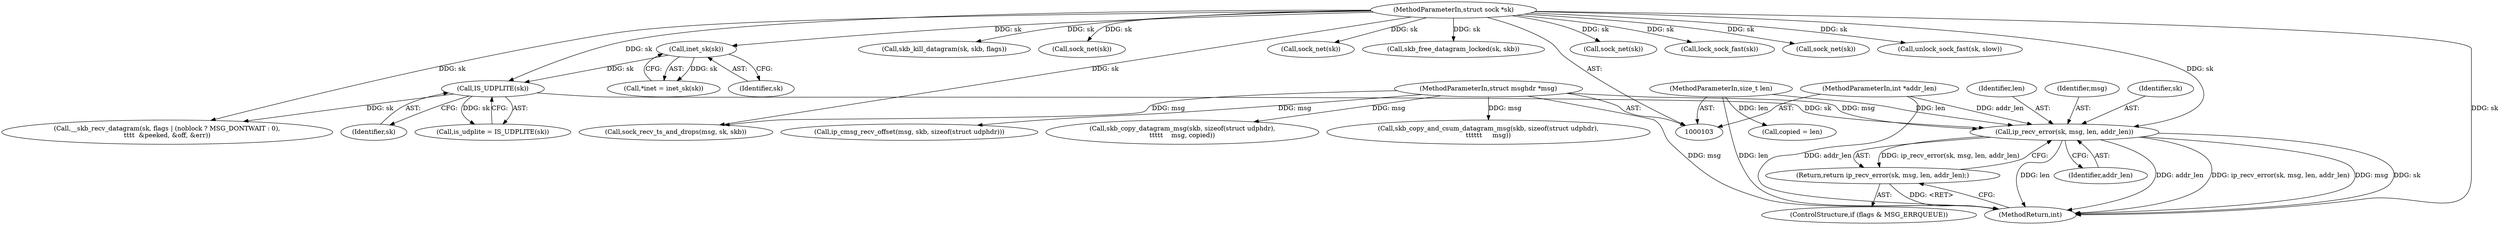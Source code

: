 digraph "0_linux_beb39db59d14990e401e235faf66a6b9b31240b0@API" {
"1000136" [label="(Call,ip_recv_error(sk, msg, len, addr_len))"];
"1000128" [label="(Call,IS_UDPLITE(sk))"];
"1000114" [label="(Call,inet_sk(sk))"];
"1000104" [label="(MethodParameterIn,struct sock *sk)"];
"1000105" [label="(MethodParameterIn,struct msghdr *msg)"];
"1000106" [label="(MethodParameterIn,size_t len)"];
"1000109" [label="(MethodParameterIn,int *addr_len)"];
"1000135" [label="(Return,return ip_recv_error(sk, msg, len, addr_len);)"];
"1000128" [label="(Call,IS_UDPLITE(sk))"];
"1000309" [label="(Call,ip_cmsg_recv_offset(msg, skb, sizeof(struct udphdr)))"];
"1000109" [label="(MethodParameterIn,int *addr_len)"];
"1000338" [label="(Call,skb_kill_datagram(sk, skb, flags))"];
"1000349" [label="(Call,sock_net(sk))"];
"1000112" [label="(Call,*inet = inet_sk(sk))"];
"1000260" [label="(Call,sock_recv_ts_and_drops(msg, sk, skb))"];
"1000139" [label="(Identifier,len)"];
"1000126" [label="(Call,is_udplite = IS_UDPLITE(sk))"];
"1000115" [label="(Identifier,sk)"];
"1000136" [label="(Call,ip_recv_error(sk, msg, len, addr_len))"];
"1000138" [label="(Identifier,msg)"];
"1000114" [label="(Call,inet_sk(sk))"];
"1000256" [label="(Call,sock_net(sk))"];
"1000104" [label="(MethodParameterIn,struct sock *sk)"];
"1000137" [label="(Identifier,sk)"];
"1000135" [label="(Return,return ip_recv_error(sk, msg, len, addr_len);)"];
"1000325" [label="(Call,skb_free_datagram_locked(sk, skb))"];
"1000209" [label="(Call,skb_copy_datagram_msg(skb, sizeof(struct udphdr),\n\t\t\t\t\t    msg, copied))"];
"1000367" [label="(MethodReturn,int)"];
"1000131" [label="(ControlStructure,if (flags & MSG_ERRQUEUE))"];
"1000344" [label="(Call,sock_net(sk))"];
"1000129" [label="(Identifier,sk)"];
"1000105" [label="(MethodParameterIn,struct msghdr *msg)"];
"1000334" [label="(Call,lock_sock_fast(sk))"];
"1000170" [label="(Call,copied = len)"];
"1000219" [label="(Call,skb_copy_and_csum_datagram_msg(skb, sizeof(struct udphdr),\n\t\t\t\t\t\t     msg))"];
"1000247" [label="(Call,sock_net(sk))"];
"1000140" [label="(Identifier,addr_len)"];
"1000106" [label="(MethodParameterIn,size_t len)"];
"1000353" [label="(Call,unlock_sock_fast(sk, slow))"];
"1000144" [label="(Call,__skb_recv_datagram(sk, flags | (noblock ? MSG_DONTWAIT : 0),\n\t\t\t\t  &peeked, &off, &err))"];
"1000136" -> "1000135"  [label="AST: "];
"1000136" -> "1000140"  [label="CFG: "];
"1000137" -> "1000136"  [label="AST: "];
"1000138" -> "1000136"  [label="AST: "];
"1000139" -> "1000136"  [label="AST: "];
"1000140" -> "1000136"  [label="AST: "];
"1000135" -> "1000136"  [label="CFG: "];
"1000136" -> "1000367"  [label="DDG: len"];
"1000136" -> "1000367"  [label="DDG: addr_len"];
"1000136" -> "1000367"  [label="DDG: ip_recv_error(sk, msg, len, addr_len)"];
"1000136" -> "1000367"  [label="DDG: msg"];
"1000136" -> "1000367"  [label="DDG: sk"];
"1000136" -> "1000135"  [label="DDG: ip_recv_error(sk, msg, len, addr_len)"];
"1000128" -> "1000136"  [label="DDG: sk"];
"1000104" -> "1000136"  [label="DDG: sk"];
"1000105" -> "1000136"  [label="DDG: msg"];
"1000106" -> "1000136"  [label="DDG: len"];
"1000109" -> "1000136"  [label="DDG: addr_len"];
"1000128" -> "1000126"  [label="AST: "];
"1000128" -> "1000129"  [label="CFG: "];
"1000129" -> "1000128"  [label="AST: "];
"1000126" -> "1000128"  [label="CFG: "];
"1000128" -> "1000126"  [label="DDG: sk"];
"1000114" -> "1000128"  [label="DDG: sk"];
"1000104" -> "1000128"  [label="DDG: sk"];
"1000128" -> "1000144"  [label="DDG: sk"];
"1000114" -> "1000112"  [label="AST: "];
"1000114" -> "1000115"  [label="CFG: "];
"1000115" -> "1000114"  [label="AST: "];
"1000112" -> "1000114"  [label="CFG: "];
"1000114" -> "1000112"  [label="DDG: sk"];
"1000104" -> "1000114"  [label="DDG: sk"];
"1000104" -> "1000103"  [label="AST: "];
"1000104" -> "1000367"  [label="DDG: sk"];
"1000104" -> "1000144"  [label="DDG: sk"];
"1000104" -> "1000247"  [label="DDG: sk"];
"1000104" -> "1000256"  [label="DDG: sk"];
"1000104" -> "1000260"  [label="DDG: sk"];
"1000104" -> "1000325"  [label="DDG: sk"];
"1000104" -> "1000334"  [label="DDG: sk"];
"1000104" -> "1000338"  [label="DDG: sk"];
"1000104" -> "1000344"  [label="DDG: sk"];
"1000104" -> "1000349"  [label="DDG: sk"];
"1000104" -> "1000353"  [label="DDG: sk"];
"1000105" -> "1000103"  [label="AST: "];
"1000105" -> "1000367"  [label="DDG: msg"];
"1000105" -> "1000209"  [label="DDG: msg"];
"1000105" -> "1000219"  [label="DDG: msg"];
"1000105" -> "1000260"  [label="DDG: msg"];
"1000105" -> "1000309"  [label="DDG: msg"];
"1000106" -> "1000103"  [label="AST: "];
"1000106" -> "1000367"  [label="DDG: len"];
"1000106" -> "1000170"  [label="DDG: len"];
"1000109" -> "1000103"  [label="AST: "];
"1000109" -> "1000367"  [label="DDG: addr_len"];
"1000135" -> "1000131"  [label="AST: "];
"1000367" -> "1000135"  [label="CFG: "];
"1000135" -> "1000367"  [label="DDG: <RET>"];
}
